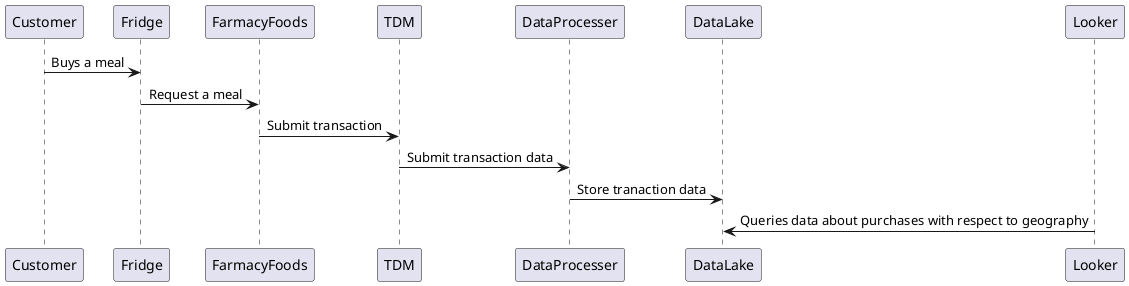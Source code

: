 @startuml
Customer -> Fridge: Buys a meal
Fridge -> FarmacyFoods: Request a meal
FarmacyFoods -> TDM: Submit transaction
TDM -> DataProcesser: Submit transaction data
DataProcesser -> DataLake: Store tranaction data
Looker -> DataLake: Queries data about purchases with respect to geography
@enduml
